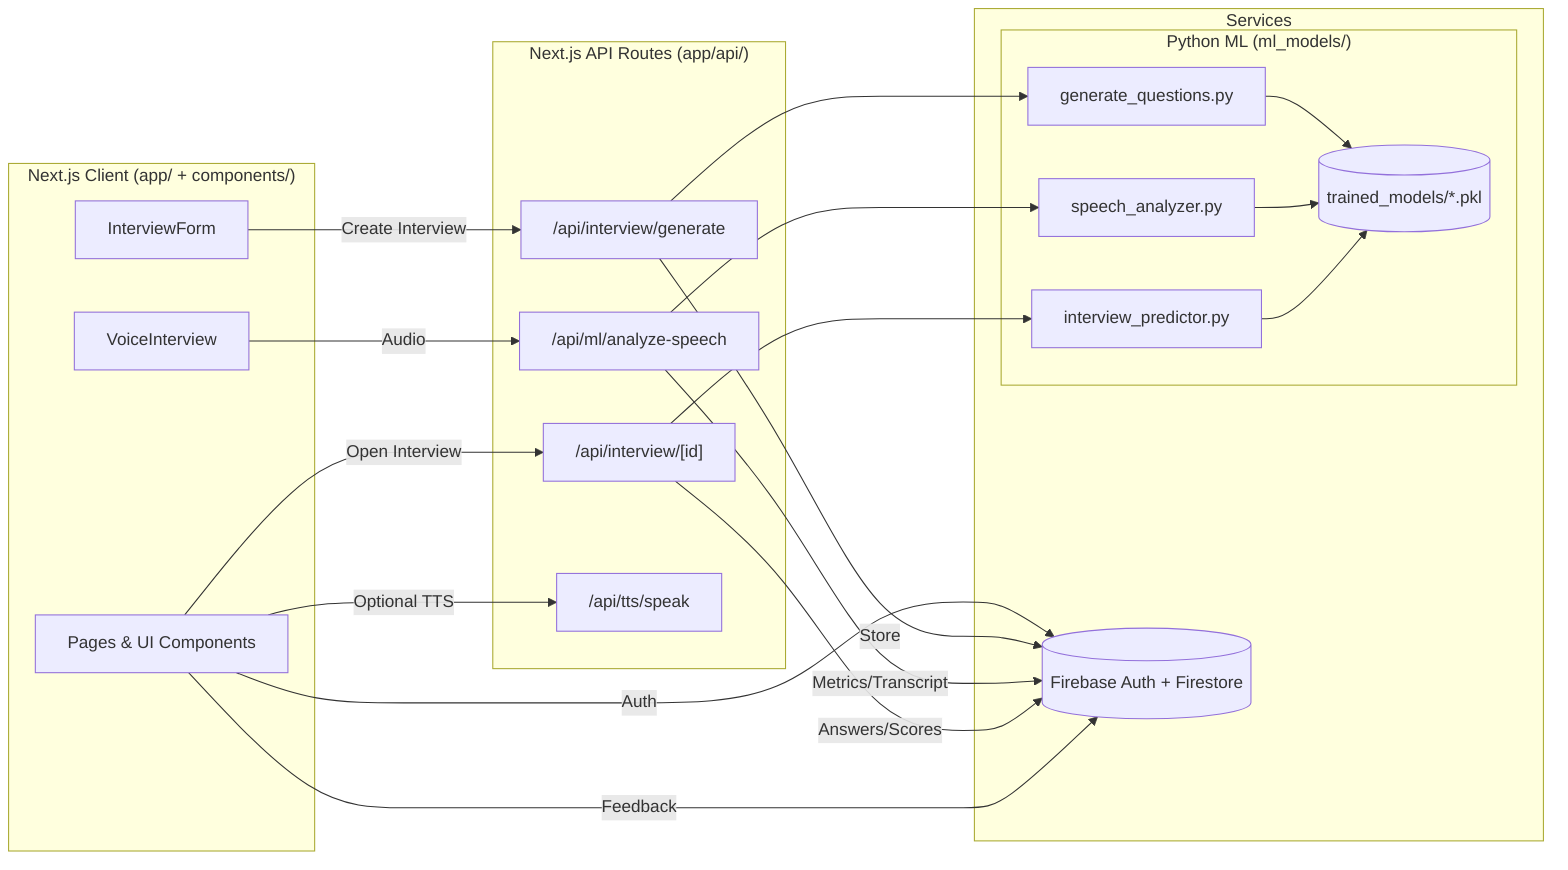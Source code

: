 flowchart LR
  subgraph Client["Next.js Client (app/ + components/)"]
    UI["Pages & UI Components"]
    Voice["VoiceInterview"]
    Forms["InterviewForm"]
  end

  subgraph Server["Next.js API Routes (app/api/)"]
    Gen["/api/interview/generate"]
    Save["/api/interview/[id]"]
    Analyze["/api/ml/analyze-speech"]
    Speak["/api/tts/speak"]
  end

  subgraph Services["Services"]
    Firebase[("Firebase Auth + Firestore")]
    subgraph ML["Python ML (ml_models/)"]
      QG["generate_questions.py"]
      SA["speech_analyzer.py"]
      IP["interview_predictor.py"]
      Models[("trained_models/*.pkl")]
    end
  end

  UI -->|Auth| Firebase
  Forms -->|Create Interview| Gen
  Gen --> QG
  QG --> Models
  Gen -->|Store| Firebase
  UI -->|Open Interview| Save
  Voice -->|Audio| Analyze
  Analyze --> SA
  SA --> Models
  Analyze -->|Metrics/Transcript| Firebase
  Save --> IP
  IP --> Models
  Save -->|Answers/Scores| Firebase
  UI -->|Feedback| Firebase
  UI -->|Optional TTS| Speak